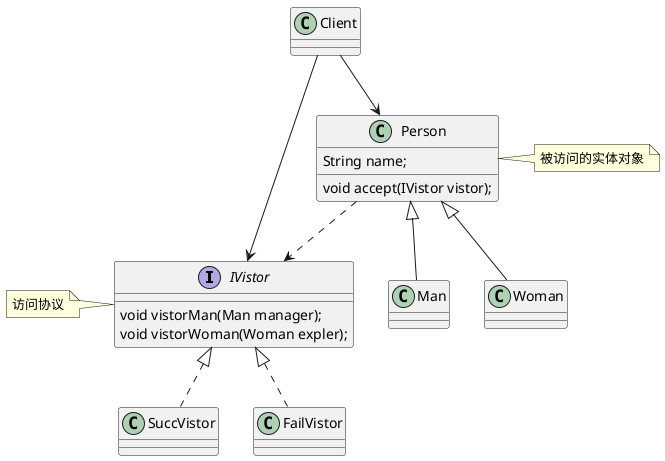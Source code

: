 @startuml
interface IVistor{
    void vistorMan(Man manager);
    void vistorWoman(Woman expler);
}
note left:访问协议
class SuccVistor implements IVistor{
}
class FailVistor implements IVistor{
}
class Person{
    String name;
    void accept(IVistor vistor);
}
note right:被访问的实体对象

class Man extends Person{
}
class Woman extends Person{
}
Person -.> IVistor
'IVistor -.> Man
'IVistor -.> Woman
class Client
Client --> IVistor
Client --> Person
@enduml